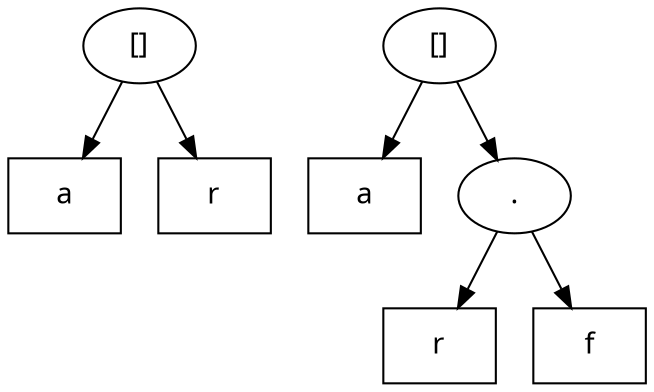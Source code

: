 digraph G {
	node [label="\N"];
	graph [bb="0,0,306,180"];
	{
		graph [bb=""];
		0 [label="[]", fontname=Verdana, shape=ellipse, pos="81,162", width="0.75", height="0.5"];
		1 [label=a, fontname=Verdana, shape=box, pos="27,90", width="0.75", height="0.5"];
		2 [label=r, fontname=Verdana, shape=box, pos="99,90", width="0.75", height="0.5"];
		0 -> 1 [pos="e,40.532,108.04 68.747,145.66 62.248,137 54.106,126.14 46.742,116.32"];
		0 -> 2 [pos="e,94.477,108.09 85.449,144.2 87.425,136.3 89.797,126.81 92.001,118"];
	}
	{
		graph [bb=""];
		3 [label="[]", fontname=Verdana, shape=ellipse, pos="189,162", width="0.75", height="0.5"];
		4 [label=a, fontname=Verdana, shape=box, pos="171,90", width="0.75", height="0.5"];
		5 [label=".", fontname=Verdana, shape=ellipse, pos="243,90", width="0.75", height="0.5"];
		6 [label=r, fontname=Verdana, shape=box, pos="207,18", width="0.75", height="0.5"];
		7 [label=f, fontname=Verdana, shape=box, pos="279,18", width="0.75", height="0.5"];
		3 -> 4 [pos="e,175.52,108.09 184.55,144.2 182.58,136.3 180.2,126.81 178,118"];
		3 -> 5 [pos="e,230.8,106.27 201.25,145.66 208.16,136.46 216.92,124.78 224.63,114.5"];
		5 -> 6 [pos="e,216.01,36.021 234.29,72.571 230.18,64.354 225.18,54.361 220.59,45.182"];
		5 -> 7 [pos="e,269.99,36.021 251.71,72.571 255.82,64.354 260.82,54.361 265.41,45.182"];
	}
}
